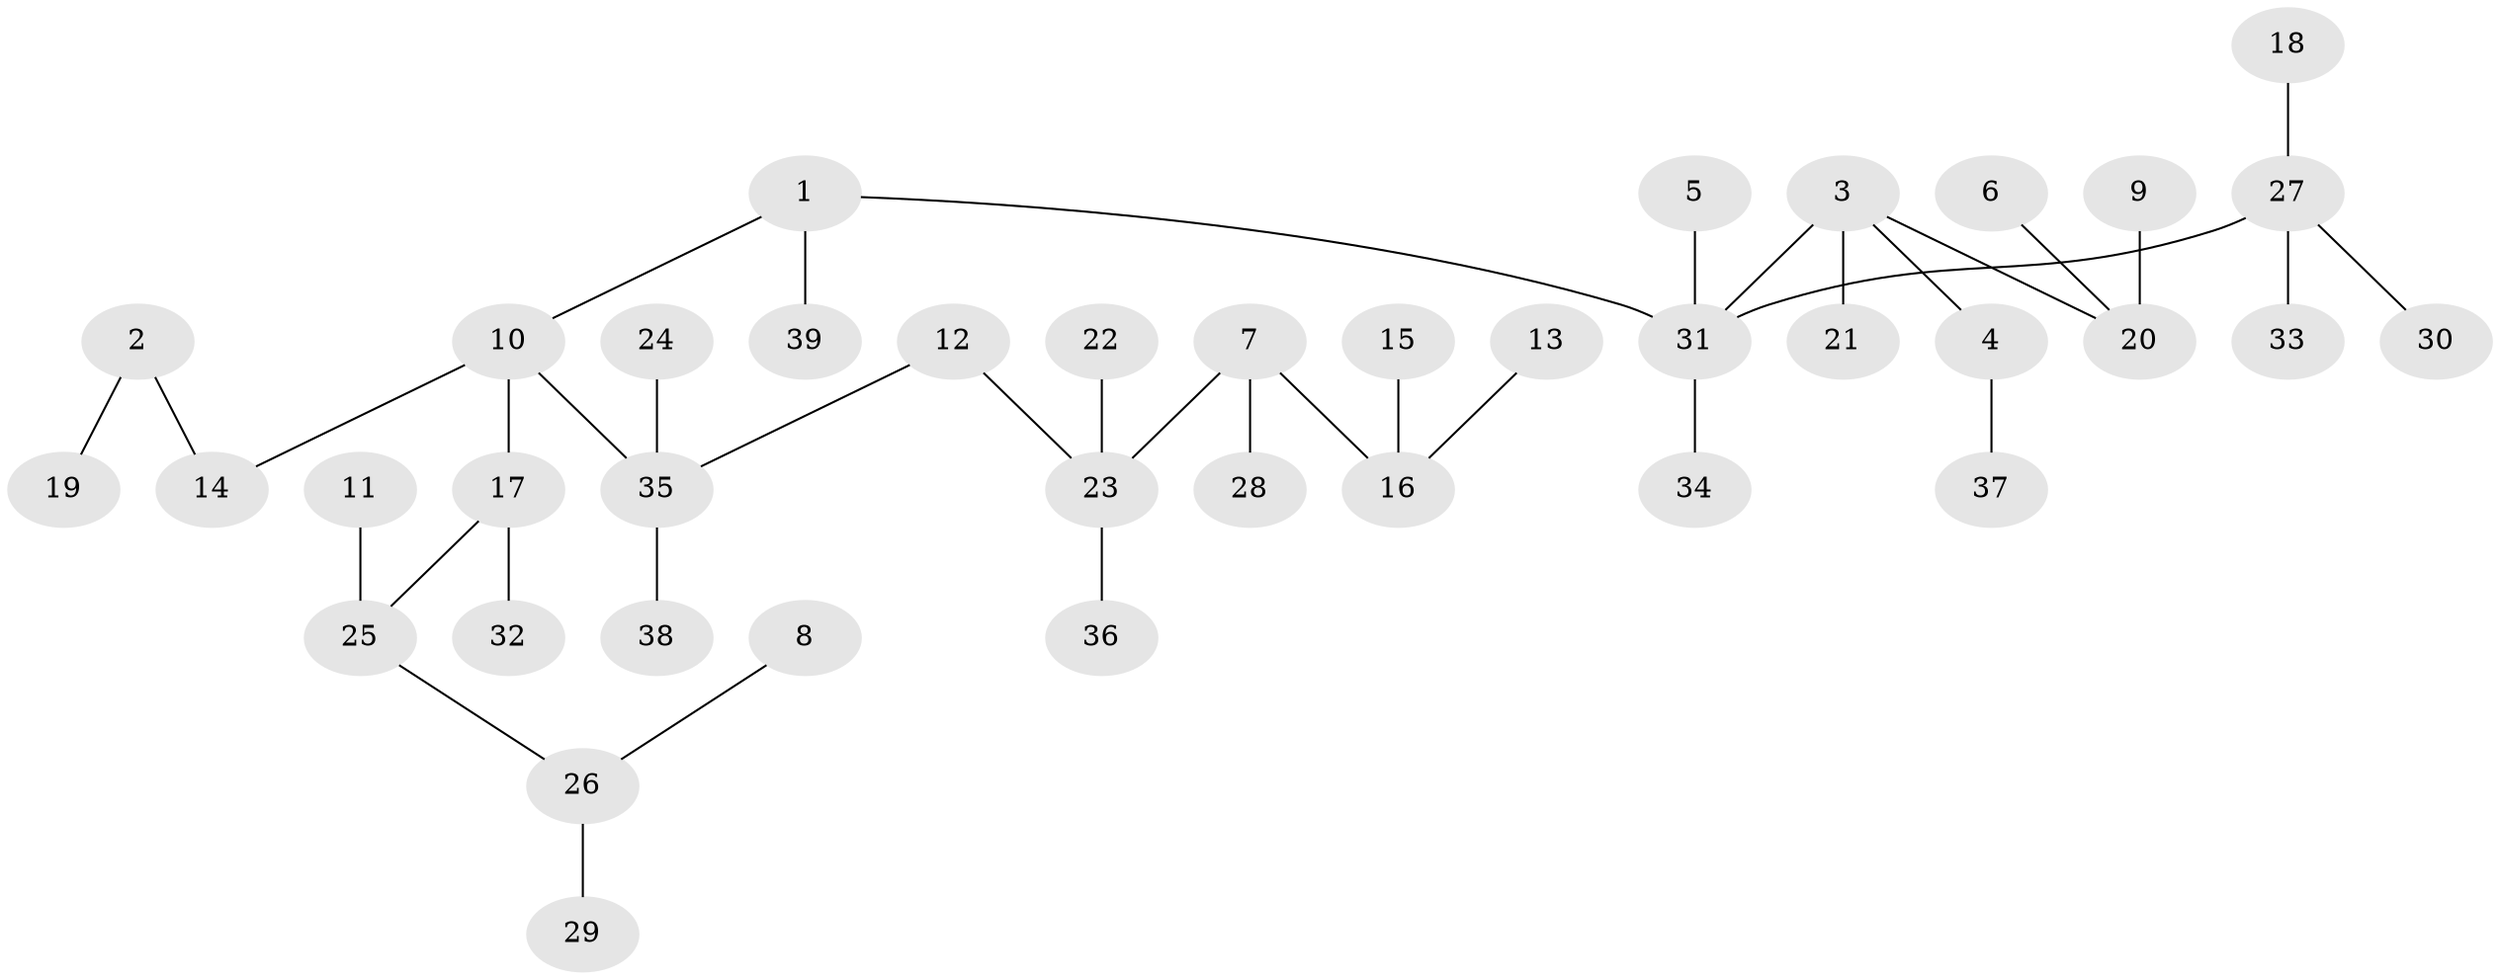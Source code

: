 // original degree distribution, {3: 0.10256410256410256, 5: 0.05128205128205128, 6: 0.02564102564102564, 4: 0.07692307692307693, 2: 0.20512820512820512, 1: 0.5384615384615384}
// Generated by graph-tools (version 1.1) at 2025/02/03/09/25 03:02:29]
// undirected, 39 vertices, 38 edges
graph export_dot {
graph [start="1"]
  node [color=gray90,style=filled];
  1;
  2;
  3;
  4;
  5;
  6;
  7;
  8;
  9;
  10;
  11;
  12;
  13;
  14;
  15;
  16;
  17;
  18;
  19;
  20;
  21;
  22;
  23;
  24;
  25;
  26;
  27;
  28;
  29;
  30;
  31;
  32;
  33;
  34;
  35;
  36;
  37;
  38;
  39;
  1 -- 10 [weight=1.0];
  1 -- 31 [weight=1.0];
  1 -- 39 [weight=1.0];
  2 -- 14 [weight=1.0];
  2 -- 19 [weight=1.0];
  3 -- 4 [weight=1.0];
  3 -- 20 [weight=1.0];
  3 -- 21 [weight=1.0];
  3 -- 31 [weight=1.0];
  4 -- 37 [weight=1.0];
  5 -- 31 [weight=1.0];
  6 -- 20 [weight=1.0];
  7 -- 16 [weight=1.0];
  7 -- 23 [weight=1.0];
  7 -- 28 [weight=1.0];
  8 -- 26 [weight=1.0];
  9 -- 20 [weight=1.0];
  10 -- 14 [weight=1.0];
  10 -- 17 [weight=1.0];
  10 -- 35 [weight=1.0];
  11 -- 25 [weight=1.0];
  12 -- 23 [weight=1.0];
  12 -- 35 [weight=1.0];
  13 -- 16 [weight=1.0];
  15 -- 16 [weight=1.0];
  17 -- 25 [weight=1.0];
  17 -- 32 [weight=1.0];
  18 -- 27 [weight=1.0];
  22 -- 23 [weight=1.0];
  23 -- 36 [weight=1.0];
  24 -- 35 [weight=1.0];
  25 -- 26 [weight=1.0];
  26 -- 29 [weight=1.0];
  27 -- 30 [weight=1.0];
  27 -- 31 [weight=1.0];
  27 -- 33 [weight=1.0];
  31 -- 34 [weight=1.0];
  35 -- 38 [weight=1.0];
}
